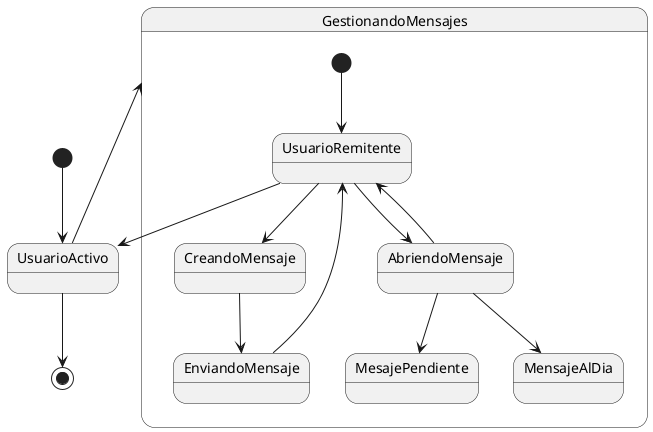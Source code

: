 @startuml

[*] --> UsuarioActivo

UsuarioActivo -u-> GestionandoMensajes

state GestionandoMensajes {
  [*]--> UsuarioRemitente
  
  UsuarioRemitente --> CreandoMensaje
  UsuarioRemitente --> AbriendoMensaje
  UsuarioRemitente -d-> UsuarioActivo
  
  CreandoMensaje --> EnviandoMensaje
  EnviandoMensaje --> UsuarioRemitente
  
  AbriendoMensaje -->  MesajePendiente
  AbriendoMensaje --> MensajeAlDia
  AbriendoMensaje --> UsuarioRemitente
}

UsuarioActivo -d-> [*]

@enduml